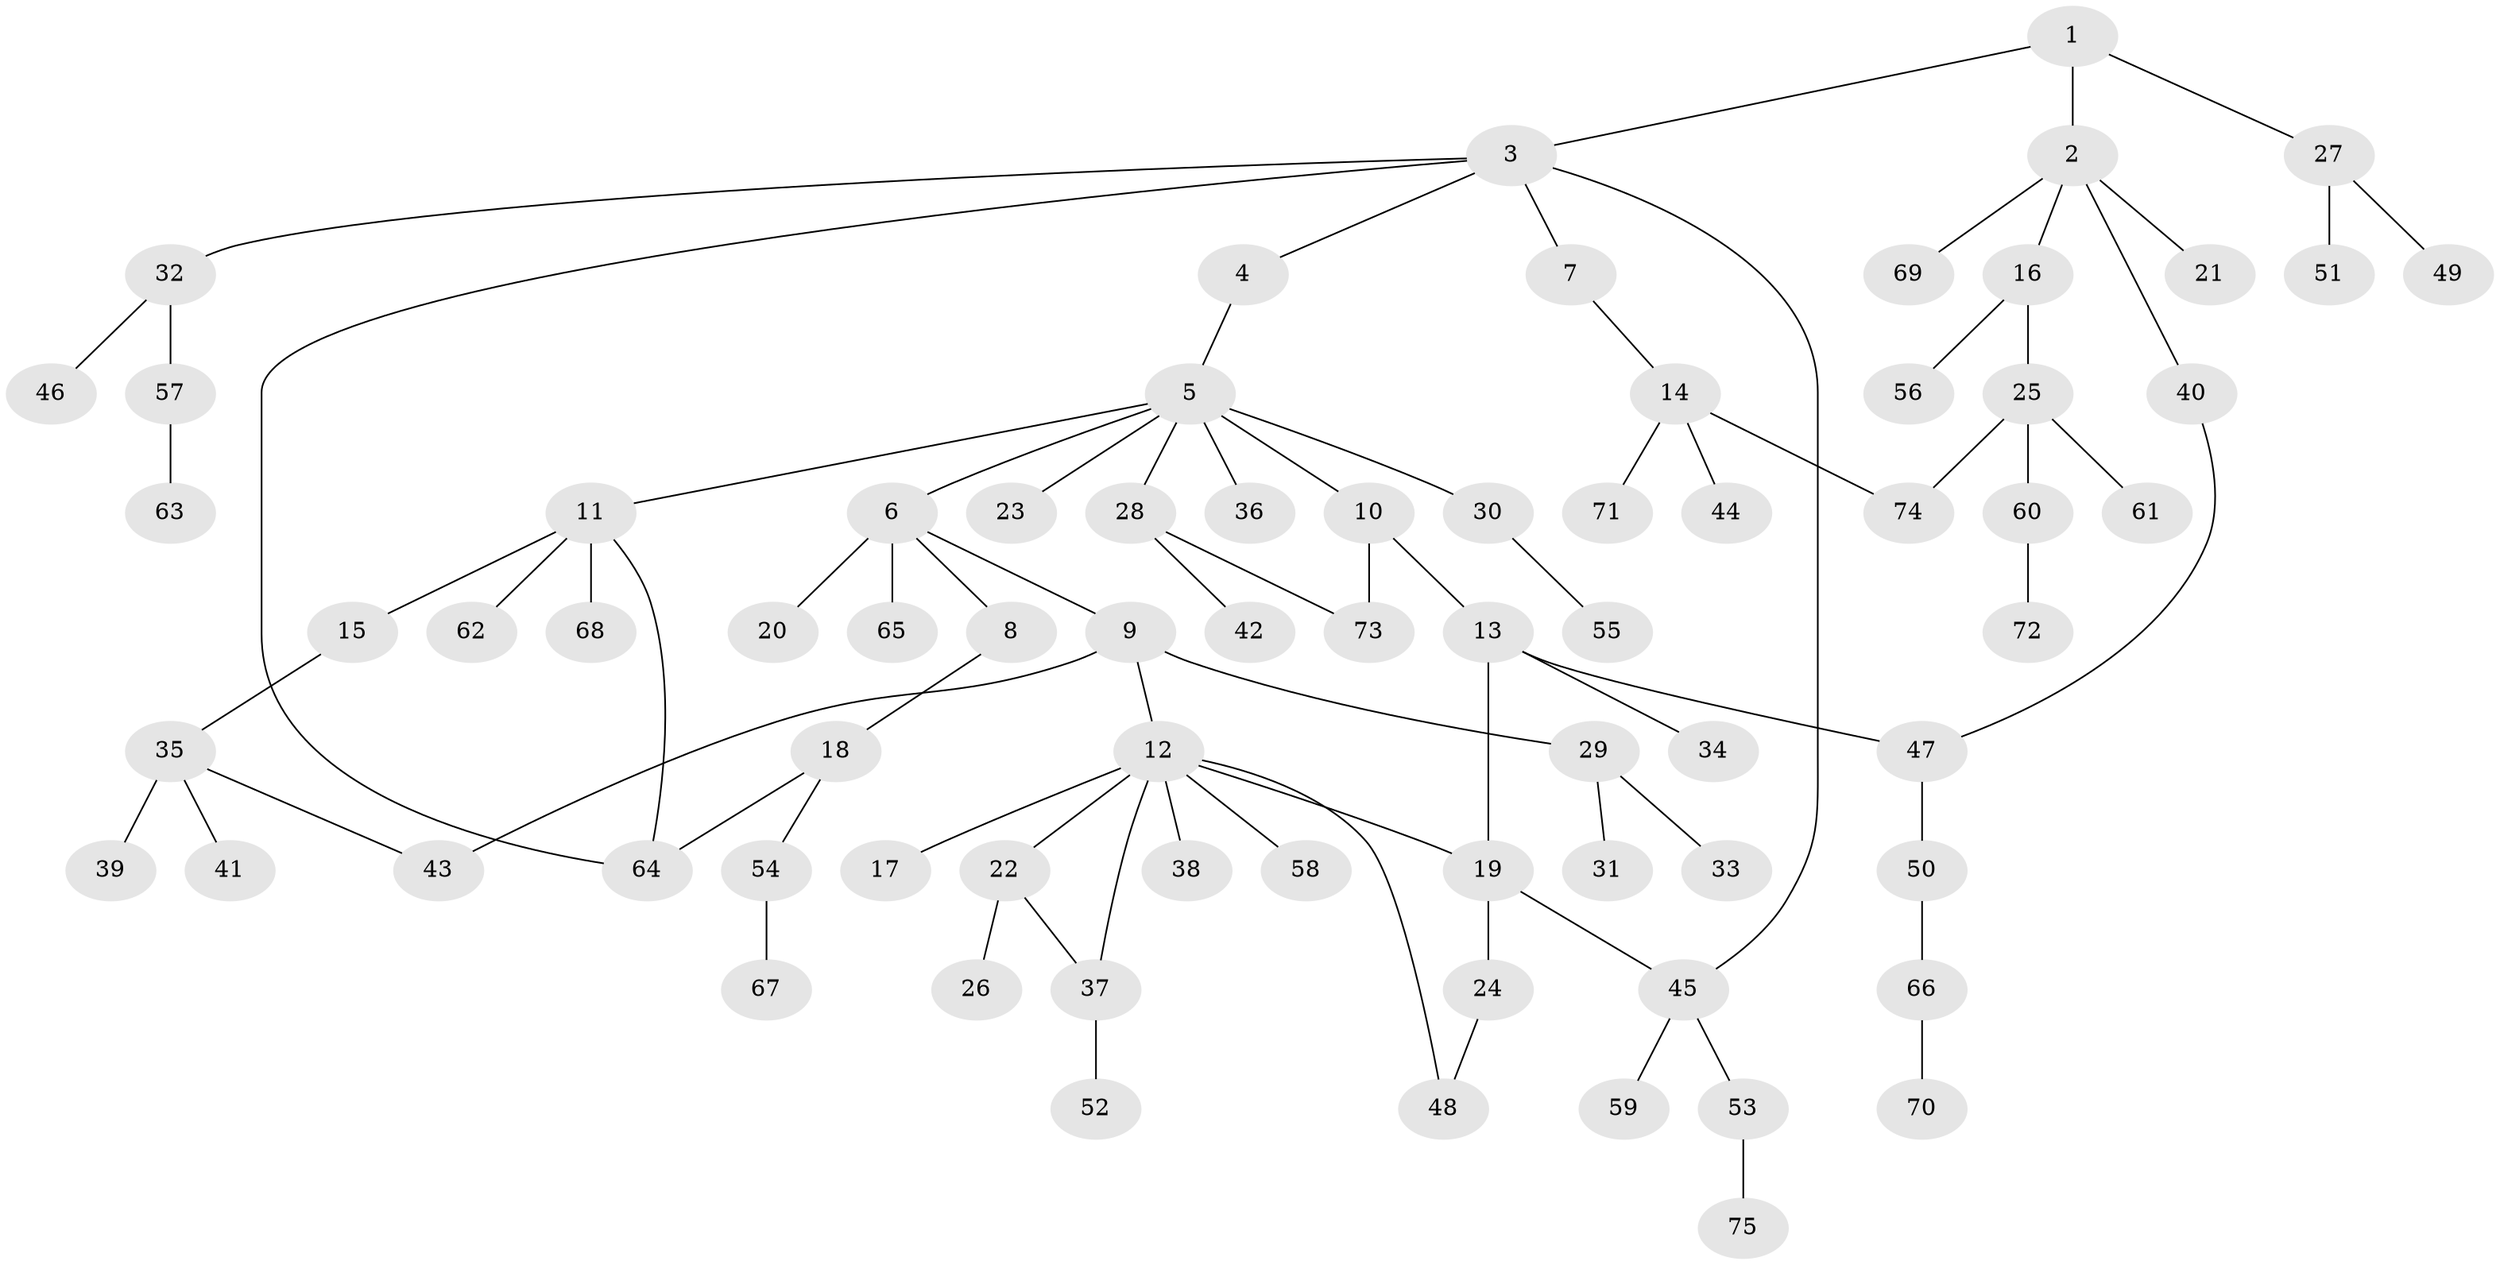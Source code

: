 // coarse degree distribution, {13: 0.03333333333333333, 2: 0.2, 5: 0.06666666666666667, 4: 0.1, 8: 0.03333333333333333, 1: 0.5333333333333333, 3: 0.03333333333333333}
// Generated by graph-tools (version 1.1) at 2025/17/03/04/25 18:17:05]
// undirected, 75 vertices, 84 edges
graph export_dot {
graph [start="1"]
  node [color=gray90,style=filled];
  1;
  2;
  3;
  4;
  5;
  6;
  7;
  8;
  9;
  10;
  11;
  12;
  13;
  14;
  15;
  16;
  17;
  18;
  19;
  20;
  21;
  22;
  23;
  24;
  25;
  26;
  27;
  28;
  29;
  30;
  31;
  32;
  33;
  34;
  35;
  36;
  37;
  38;
  39;
  40;
  41;
  42;
  43;
  44;
  45;
  46;
  47;
  48;
  49;
  50;
  51;
  52;
  53;
  54;
  55;
  56;
  57;
  58;
  59;
  60;
  61;
  62;
  63;
  64;
  65;
  66;
  67;
  68;
  69;
  70;
  71;
  72;
  73;
  74;
  75;
  1 -- 2;
  1 -- 3;
  1 -- 27;
  2 -- 16;
  2 -- 21;
  2 -- 40;
  2 -- 69;
  3 -- 4;
  3 -- 7;
  3 -- 32;
  3 -- 64;
  3 -- 45;
  4 -- 5;
  5 -- 6;
  5 -- 10;
  5 -- 11;
  5 -- 23;
  5 -- 28;
  5 -- 30;
  5 -- 36;
  6 -- 8;
  6 -- 9;
  6 -- 20;
  6 -- 65;
  7 -- 14;
  8 -- 18;
  9 -- 12;
  9 -- 29;
  9 -- 43;
  10 -- 13;
  10 -- 73;
  11 -- 15;
  11 -- 62;
  11 -- 64;
  11 -- 68;
  12 -- 17;
  12 -- 19;
  12 -- 22;
  12 -- 37;
  12 -- 38;
  12 -- 48;
  12 -- 58;
  13 -- 34;
  13 -- 47;
  13 -- 19;
  14 -- 44;
  14 -- 71;
  14 -- 74;
  15 -- 35;
  16 -- 25;
  16 -- 56;
  18 -- 54;
  18 -- 64;
  19 -- 24;
  19 -- 45;
  22 -- 26;
  22 -- 37;
  24 -- 48;
  25 -- 60;
  25 -- 61;
  25 -- 74;
  27 -- 49;
  27 -- 51;
  28 -- 42;
  28 -- 73;
  29 -- 31;
  29 -- 33;
  30 -- 55;
  32 -- 46;
  32 -- 57;
  35 -- 39;
  35 -- 41;
  35 -- 43;
  37 -- 52;
  40 -- 47;
  45 -- 53;
  45 -- 59;
  47 -- 50;
  50 -- 66;
  53 -- 75;
  54 -- 67;
  57 -- 63;
  60 -- 72;
  66 -- 70;
}
